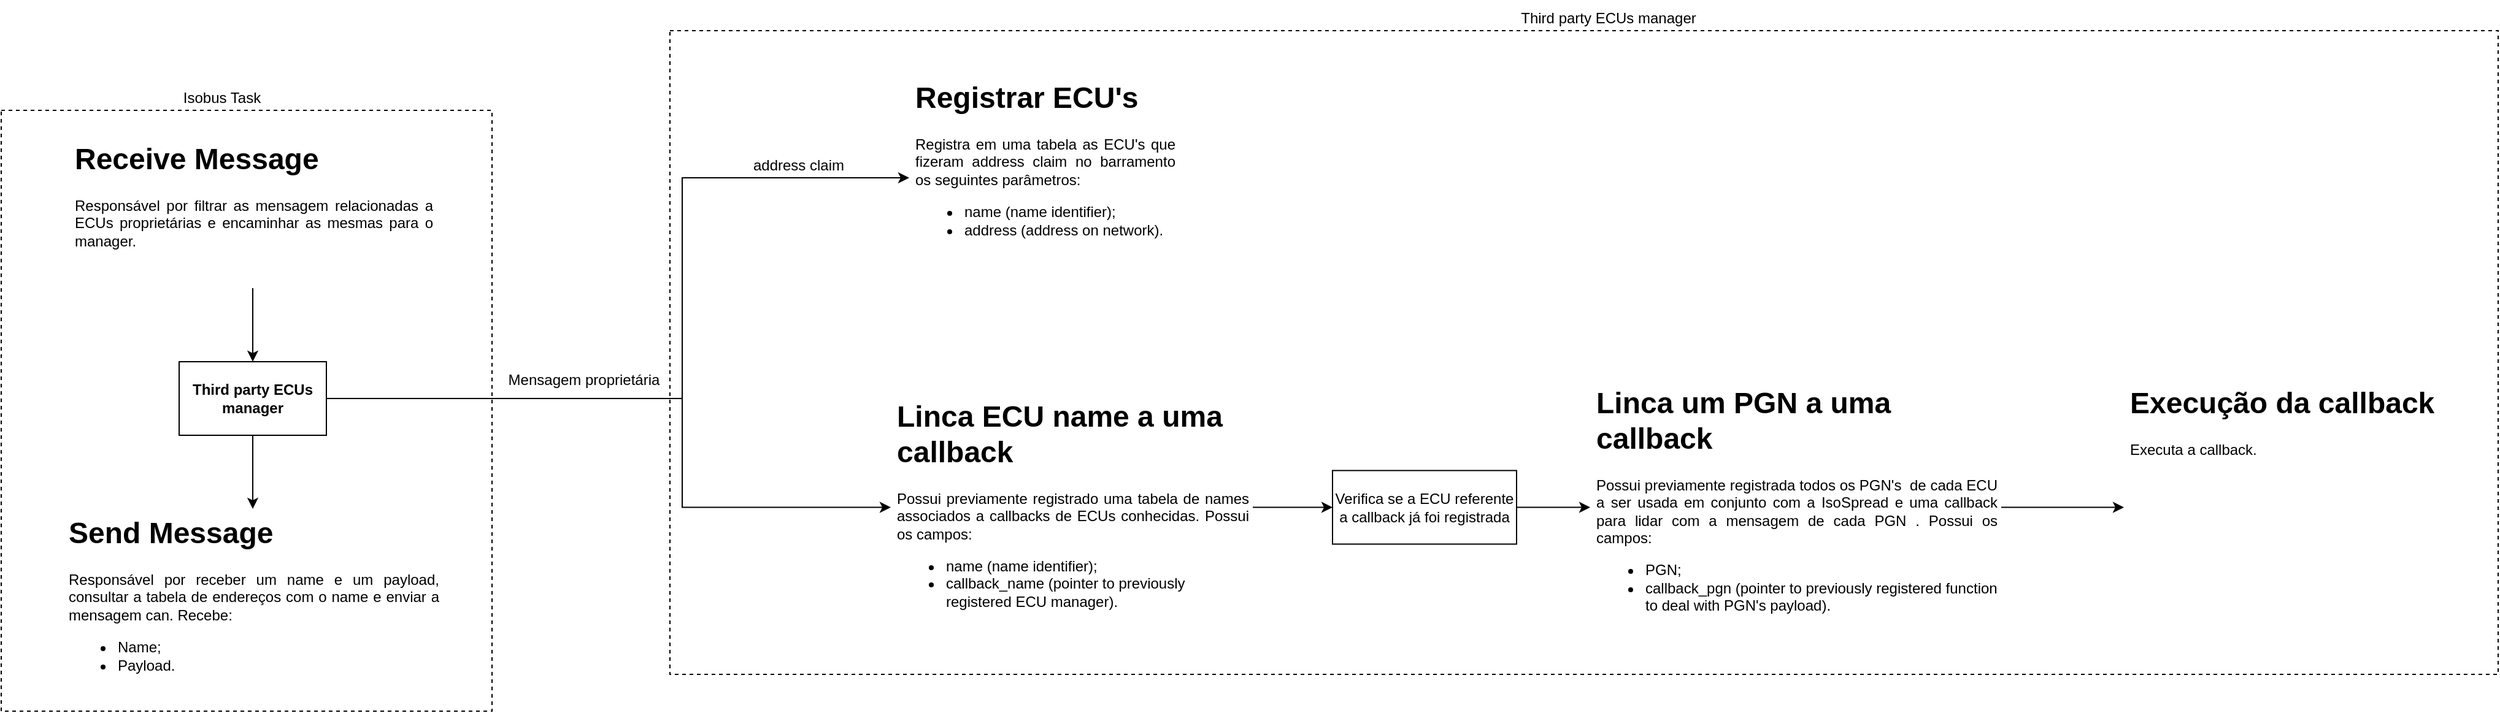 <mxfile version="23.1.5" type="github">
  <diagram name="Página-1" id="8xvFDHTsMIwnHShBx-MU">
    <mxGraphModel dx="2049" dy="1533" grid="1" gridSize="5" guides="1" tooltips="1" connect="1" arrows="1" fold="1" page="0" pageScale="1" pageWidth="1654" pageHeight="2336" background="none" math="0" shadow="0">
      <root>
        <mxCell id="0" />
        <mxCell id="1" parent="0" />
        <mxCell id="TR7ryQl5EBYibkMOO0rx-1" value="&lt;h1&gt;Registrar ECU&#39;s&lt;br&gt;&lt;/h1&gt;&lt;p align=&quot;justify&quot;&gt;Registra em uma tabela as ECU&#39;s que fizeram address claim no barramento os seguintes parâmetros:&lt;/p&gt;&lt;ul&gt;&lt;li&gt;name (name identifier);&lt;br&gt;&lt;/li&gt;&lt;li&gt;address (address on network).&lt;br&gt;&lt;/li&gt;&lt;/ul&gt;" style="text;html=1;spacing=5;spacingTop=-20;whiteSpace=wrap;overflow=hidden;rounded=0;" parent="1" vertex="1">
          <mxGeometry x="865" y="55" width="220" height="170" as="geometry" />
        </mxCell>
        <mxCell id="uop6IzEU8PpyhL8lgHBj-18" value="" style="edgeStyle=orthogonalEdgeStyle;rounded=0;orthogonalLoop=1;jettySize=auto;html=1;" edge="1" parent="1" source="TR7ryQl5EBYibkMOO0rx-2" target="uop6IzEU8PpyhL8lgHBj-16">
          <mxGeometry relative="1" as="geometry" />
        </mxCell>
        <mxCell id="TR7ryQl5EBYibkMOO0rx-2" value="&lt;h1&gt;Linca ECU name a uma callback&lt;br&gt;&lt;/h1&gt;&lt;p align=&quot;justify&quot;&gt;Possui previamente registrado uma tabela de names associados a callbacks de ECUs conhecidas. Possui os campos:&lt;br&gt;&lt;/p&gt;&lt;ul&gt;&lt;li&gt;name (name identifier);&lt;br&gt;&lt;/li&gt;&lt;li&gt;callback_name (pointer to previously&lt;span data-text=&quot;previously&quot; data-start=&quot;11&quot; data-originaltext=&quot;previous&quot; data-end=&quot;18&quot; class=&quot;corrected-phrase ng-star-inserted&quot;&gt;&lt;/span&gt;&lt;span class=&quot;corrected-phrase__displayed-text corrected-phrase__displayed-text_no-correction ng-star-inserted&quot;&gt;&lt;/span&gt; registered ECU manager).&lt;/li&gt;&lt;/ul&gt;" style="text;html=1;spacing=5;spacingTop=-20;whiteSpace=wrap;overflow=hidden;rounded=0;" parent="1" vertex="1">
          <mxGeometry x="850" y="315" width="295" height="187.5" as="geometry" />
        </mxCell>
        <mxCell id="uop6IzEU8PpyhL8lgHBj-24" value="" style="edgeStyle=orthogonalEdgeStyle;rounded=0;orthogonalLoop=1;jettySize=auto;html=1;" edge="1" parent="1" source="TR7ryQl5EBYibkMOO0rx-3" target="uop6IzEU8PpyhL8lgHBj-23">
          <mxGeometry relative="1" as="geometry" />
        </mxCell>
        <mxCell id="TR7ryQl5EBYibkMOO0rx-3" value="&lt;h1&gt;Linca um PGN a uma callback &lt;br&gt;&lt;/h1&gt;&lt;p align=&quot;justify&quot;&gt;Possui previamente registrada todos os PGN&#39;s&amp;nbsp; de cada ECU a ser usada em conjunto com a IsoSpread e uma callback para lidar com a mensagem de cada PGN . Possui os campos:&lt;br&gt;&lt;/p&gt;&lt;ul&gt;&lt;li&gt;PGN;&lt;br&gt;&lt;/li&gt;&lt;li&gt;callback_pgn (pointer to&amp;nbsp;&lt;span data-text=&quot;previously&quot; data-start=&quot;11&quot; data-originaltext=&quot;previous&quot; data-end=&quot;18&quot; class=&quot;corrected-phrase ng-star-inserted&quot;&gt;&lt;/span&gt;&lt;span class=&quot;corrected-phrase__displayed-text corrected-phrase__displayed-text_no-correction ng-star-inserted&quot;&gt;&lt;/span&gt;previously registered function to deal with PGN&#39;s payload).&lt;/li&gt;&lt;/ul&gt;" style="text;html=1;spacing=5;spacingTop=-20;whiteSpace=wrap;overflow=hidden;rounded=0;" parent="1" vertex="1">
          <mxGeometry x="1420" y="303.75" width="335" height="210" as="geometry" />
        </mxCell>
        <mxCell id="TR7ryQl5EBYibkMOO0rx-4" value="&lt;h1&gt;Send Message&lt;br&gt;&lt;/h1&gt;&lt;p align=&quot;justify&quot;&gt;Responsável por receber um name e um payload, consultar a tabela de endereços com o name e enviar a mensagem can. Recebe:&lt;/p&gt;&lt;ul&gt;&lt;li align=&quot;justify&quot;&gt;Name;&lt;/li&gt;&lt;li align=&quot;justify&quot;&gt;Payload.&lt;br&gt;&lt;/li&gt;&lt;/ul&gt;&lt;p align=&quot;justify&quot;&gt;&lt;br&gt;&lt;/p&gt;" style="text;html=1;spacing=5;spacingTop=-20;whiteSpace=wrap;overflow=hidden;rounded=0;" parent="1" vertex="1">
          <mxGeometry x="175" y="410" width="310" height="155" as="geometry" />
        </mxCell>
        <mxCell id="uop6IzEU8PpyhL8lgHBj-26" value="" style="edgeStyle=orthogonalEdgeStyle;rounded=0;orthogonalLoop=1;jettySize=auto;html=1;" edge="1" parent="1" source="TR7ryQl5EBYibkMOO0rx-5" target="uop6IzEU8PpyhL8lgHBj-25">
          <mxGeometry relative="1" as="geometry" />
        </mxCell>
        <mxCell id="TR7ryQl5EBYibkMOO0rx-5" value="&lt;h1&gt;Receive Message&lt;br&gt;&lt;/h1&gt;&lt;p align=&quot;justify&quot;&gt;Responsável por filtrar as mensagem relacionadas a ECUs proprietárias e encaminhar as mesmas para o manager.&lt;/p&gt;" style="text;html=1;spacing=5;spacingTop=-20;whiteSpace=wrap;overflow=hidden;rounded=0;" parent="1" vertex="1">
          <mxGeometry x="180" y="105" width="300" height="125" as="geometry" />
        </mxCell>
        <mxCell id="uop6IzEU8PpyhL8lgHBj-7" value="" style="rounded=0;whiteSpace=wrap;html=1;dashed=1;fillColor=none;" vertex="1" parent="1">
          <mxGeometry x="125" y="85" width="400" height="490" as="geometry" />
        </mxCell>
        <mxCell id="uop6IzEU8PpyhL8lgHBj-8" value="" style="rounded=0;whiteSpace=wrap;html=1;dashed=1;fillColor=none;" vertex="1" parent="1">
          <mxGeometry x="670" y="20" width="1490" height="525" as="geometry" />
        </mxCell>
        <mxCell id="uop6IzEU8PpyhL8lgHBj-9" value="Isobus Task" style="text;html=1;align=center;verticalAlign=middle;whiteSpace=wrap;rounded=0;" vertex="1" parent="1">
          <mxGeometry x="260" y="60" width="90" height="30" as="geometry" />
        </mxCell>
        <mxCell id="uop6IzEU8PpyhL8lgHBj-10" value="Third party ECUs manager" style="text;html=1;align=center;verticalAlign=middle;whiteSpace=wrap;rounded=0;" vertex="1" parent="1">
          <mxGeometry x="1355" y="-5" width="160" height="30" as="geometry" />
        </mxCell>
        <mxCell id="uop6IzEU8PpyhL8lgHBj-14" value="address claim" style="text;html=1;align=center;verticalAlign=middle;whiteSpace=wrap;rounded=0;" vertex="1" parent="1">
          <mxGeometry x="730" y="115" width="90" height="30" as="geometry" />
        </mxCell>
        <mxCell id="uop6IzEU8PpyhL8lgHBj-15" value="Mensagem proprietária" style="text;html=1;align=center;verticalAlign=middle;whiteSpace=wrap;rounded=0;" vertex="1" parent="1">
          <mxGeometry x="530" y="290" width="140" height="30" as="geometry" />
        </mxCell>
        <mxCell id="uop6IzEU8PpyhL8lgHBj-17" value="" style="edgeStyle=orthogonalEdgeStyle;rounded=0;orthogonalLoop=1;jettySize=auto;html=1;" edge="1" parent="1" source="uop6IzEU8PpyhL8lgHBj-16" target="TR7ryQl5EBYibkMOO0rx-3">
          <mxGeometry relative="1" as="geometry" />
        </mxCell>
        <mxCell id="uop6IzEU8PpyhL8lgHBj-16" value="Verifica se a ECU referente a callback já foi registrada" style="rounded=0;whiteSpace=wrap;html=1;fillColor=none;" vertex="1" parent="1">
          <mxGeometry x="1210" y="378.75" width="150" height="60" as="geometry" />
        </mxCell>
        <mxCell id="uop6IzEU8PpyhL8lgHBj-23" value="&lt;h1&gt;Execução da callback&lt;br&gt;&lt;/h1&gt;&lt;p align=&quot;justify&quot;&gt;Executa a callback.&lt;br&gt;&lt;/p&gt;" style="text;html=1;spacing=5;spacingTop=-20;whiteSpace=wrap;overflow=hidden;rounded=0;" vertex="1" parent="1">
          <mxGeometry x="1855" y="303.75" width="285" height="210" as="geometry" />
        </mxCell>
        <mxCell id="uop6IzEU8PpyhL8lgHBj-27" value="" style="edgeStyle=orthogonalEdgeStyle;rounded=0;orthogonalLoop=1;jettySize=auto;html=1;" edge="1" parent="1" source="uop6IzEU8PpyhL8lgHBj-25" target="TR7ryQl5EBYibkMOO0rx-4">
          <mxGeometry relative="1" as="geometry" />
        </mxCell>
        <mxCell id="uop6IzEU8PpyhL8lgHBj-28" style="edgeStyle=orthogonalEdgeStyle;rounded=0;orthogonalLoop=1;jettySize=auto;html=1;entryX=0;entryY=0.5;entryDx=0;entryDy=0;" edge="1" parent="1" source="uop6IzEU8PpyhL8lgHBj-25" target="TR7ryQl5EBYibkMOO0rx-1">
          <mxGeometry relative="1" as="geometry">
            <Array as="points">
              <mxPoint x="680" y="320" />
              <mxPoint x="680" y="140" />
            </Array>
          </mxGeometry>
        </mxCell>
        <mxCell id="uop6IzEU8PpyhL8lgHBj-29" style="edgeStyle=orthogonalEdgeStyle;rounded=0;orthogonalLoop=1;jettySize=auto;html=1;entryX=0;entryY=0.5;entryDx=0;entryDy=0;" edge="1" parent="1" source="uop6IzEU8PpyhL8lgHBj-25" target="TR7ryQl5EBYibkMOO0rx-2">
          <mxGeometry relative="1" as="geometry">
            <Array as="points">
              <mxPoint x="680" y="320" />
              <mxPoint x="680" y="409" />
            </Array>
          </mxGeometry>
        </mxCell>
        <mxCell id="uop6IzEU8PpyhL8lgHBj-25" value="&lt;b&gt;Third party ECUs manager&lt;/b&gt;" style="rounded=0;whiteSpace=wrap;html=1;fillColor=none;" vertex="1" parent="1">
          <mxGeometry x="270" y="290" width="120" height="60" as="geometry" />
        </mxCell>
      </root>
    </mxGraphModel>
  </diagram>
</mxfile>
